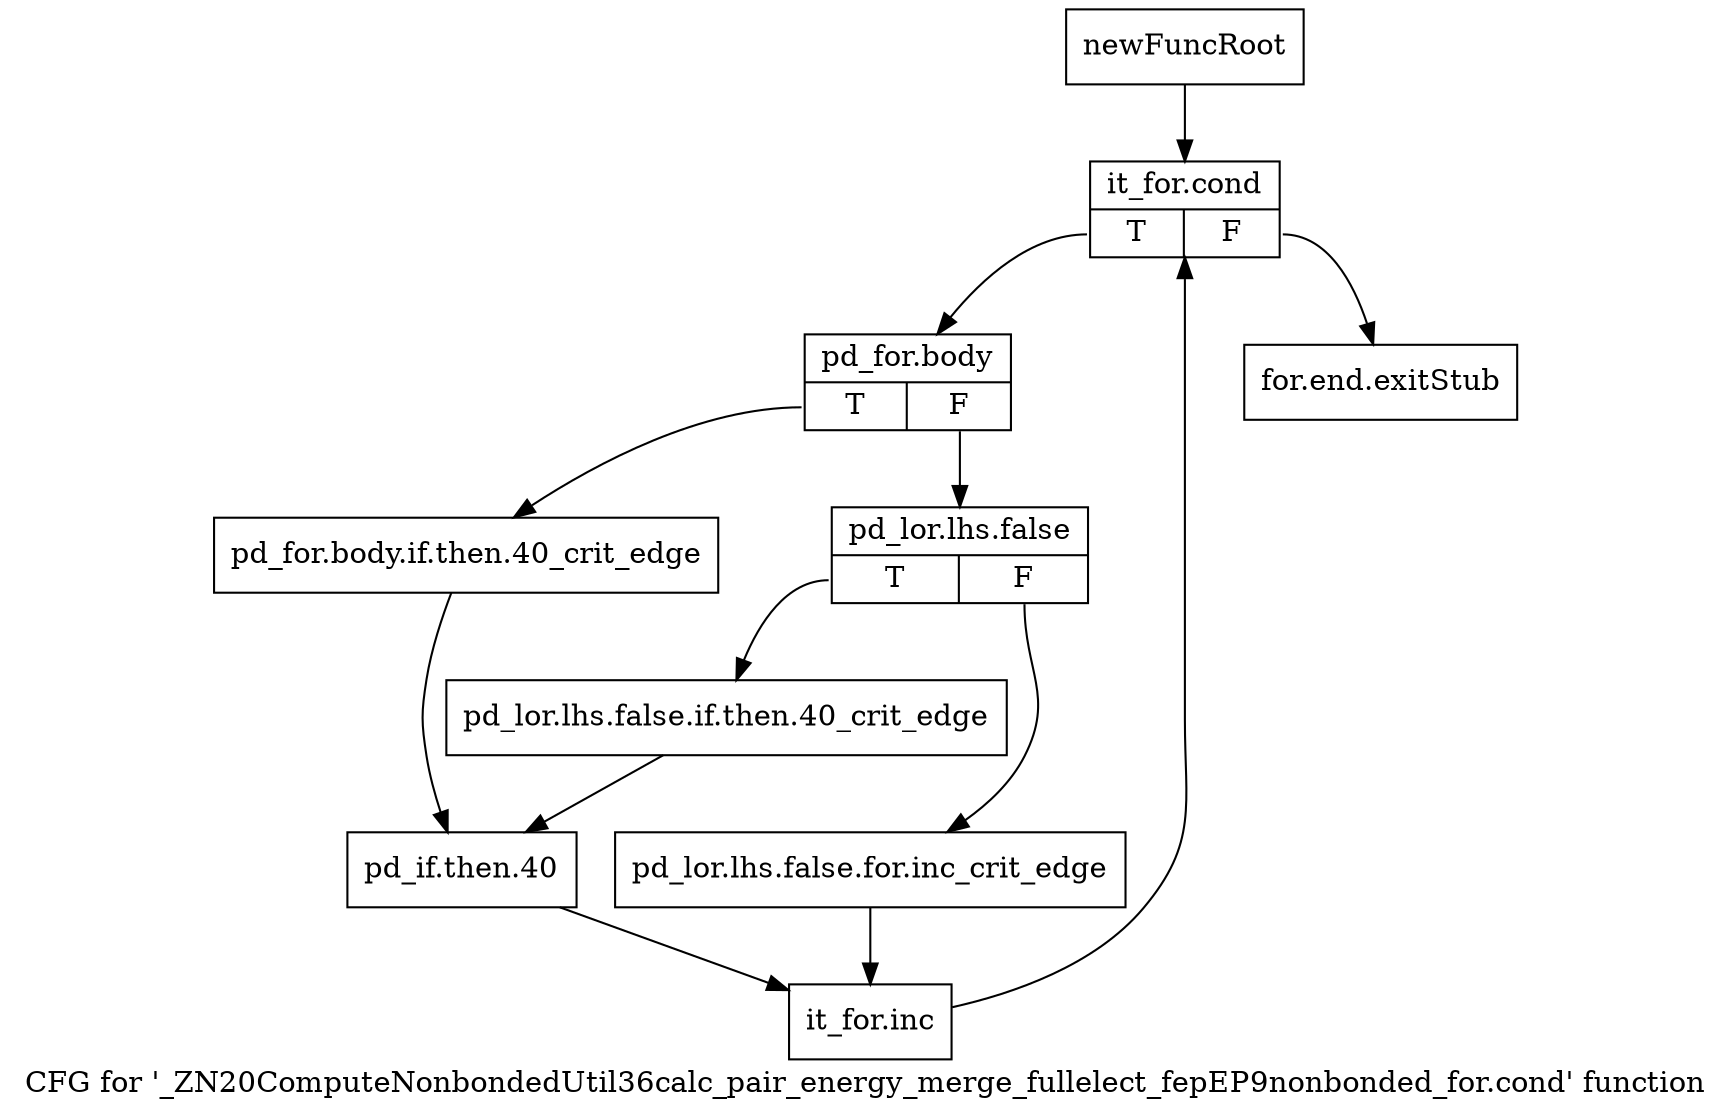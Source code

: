 digraph "CFG for '_ZN20ComputeNonbondedUtil36calc_pair_energy_merge_fullelect_fepEP9nonbonded_for.cond' function" {
	label="CFG for '_ZN20ComputeNonbondedUtil36calc_pair_energy_merge_fullelect_fepEP9nonbonded_for.cond' function";

	Node0x1dfc7f0 [shape=record,label="{newFuncRoot}"];
	Node0x1dfc7f0 -> Node0x1dfc890;
	Node0x1dfc840 [shape=record,label="{for.end.exitStub}"];
	Node0x1dfc890 [shape=record,label="{it_for.cond|{<s0>T|<s1>F}}"];
	Node0x1dfc890:s0 -> Node0x1dfc8e0;
	Node0x1dfc890:s1 -> Node0x1dfc840;
	Node0x1dfc8e0 [shape=record,label="{pd_for.body|{<s0>T|<s1>F}}"];
	Node0x1dfc8e0:s0 -> Node0x1dfca20;
	Node0x1dfc8e0:s1 -> Node0x1dfc930;
	Node0x1dfc930 [shape=record,label="{pd_lor.lhs.false|{<s0>T|<s1>F}}"];
	Node0x1dfc930:s0 -> Node0x1dfc9d0;
	Node0x1dfc930:s1 -> Node0x1dfc980;
	Node0x1dfc980 [shape=record,label="{pd_lor.lhs.false.for.inc_crit_edge}"];
	Node0x1dfc980 -> Node0x1dfcac0;
	Node0x1dfc9d0 [shape=record,label="{pd_lor.lhs.false.if.then.40_crit_edge}"];
	Node0x1dfc9d0 -> Node0x1dfca70;
	Node0x1dfca20 [shape=record,label="{pd_for.body.if.then.40_crit_edge}"];
	Node0x1dfca20 -> Node0x1dfca70;
	Node0x1dfca70 [shape=record,label="{pd_if.then.40}"];
	Node0x1dfca70 -> Node0x1dfcac0;
	Node0x1dfcac0 [shape=record,label="{it_for.inc}"];
	Node0x1dfcac0 -> Node0x1dfc890;
}
